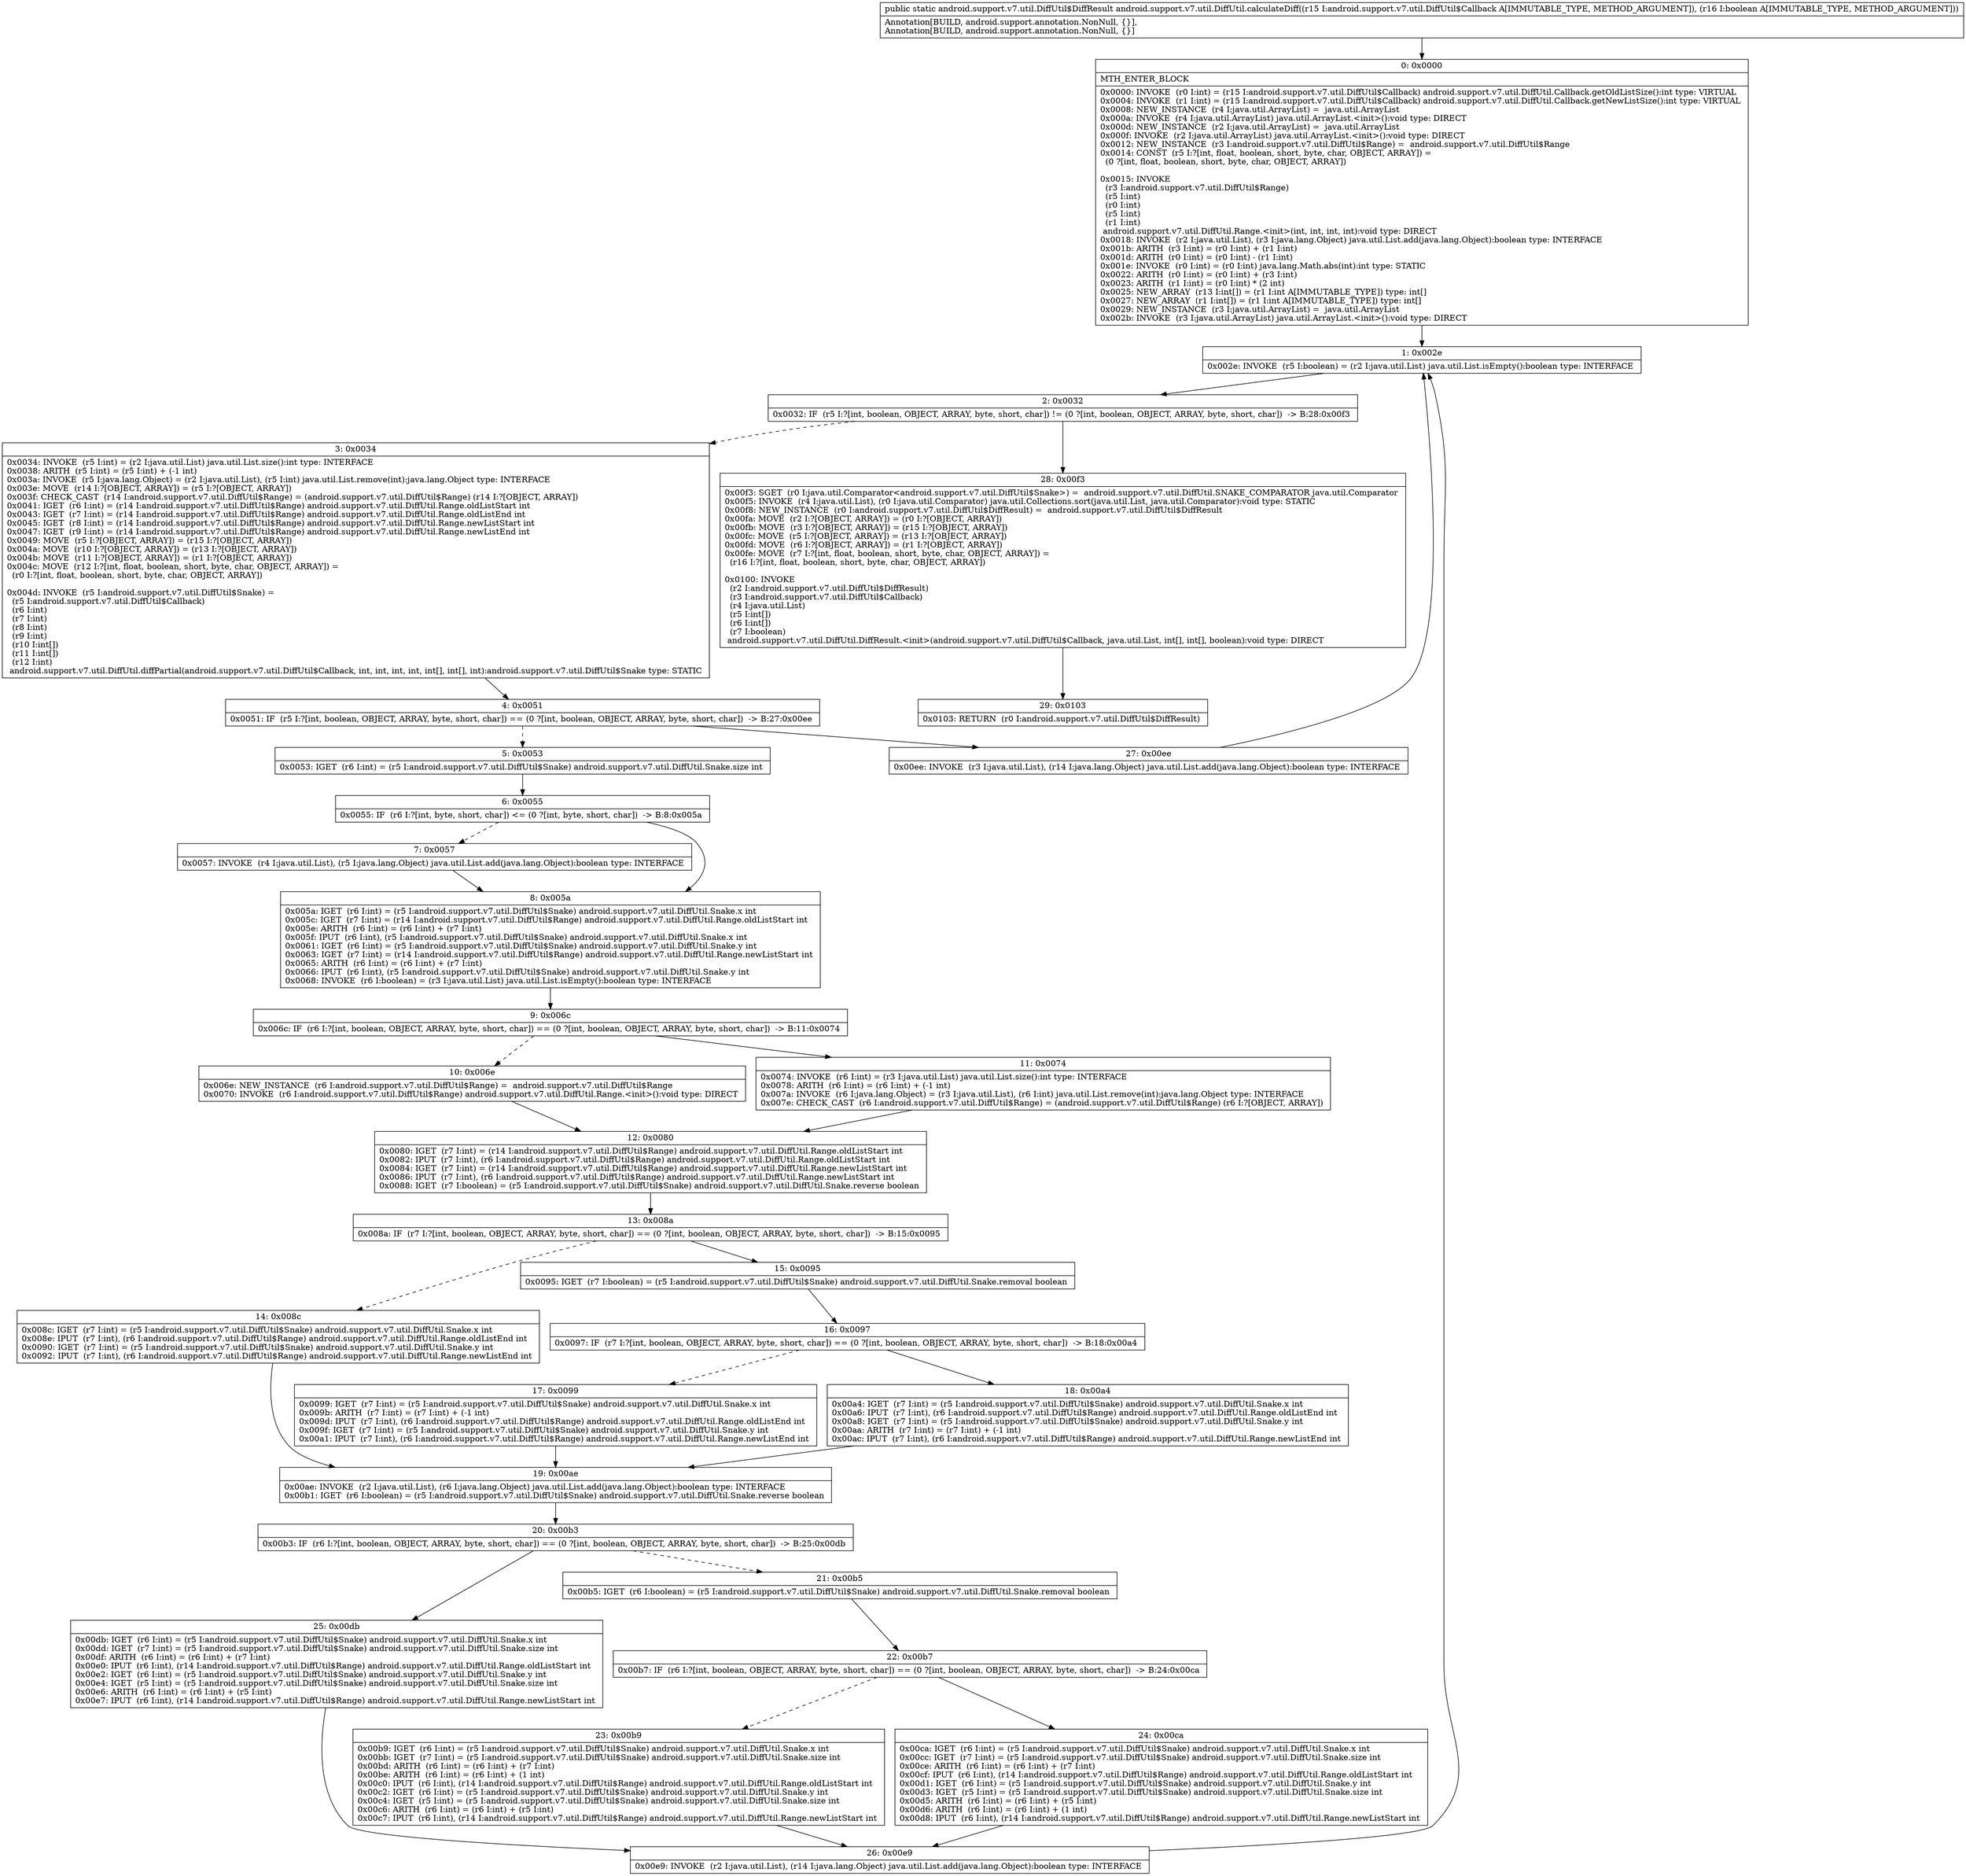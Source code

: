 digraph "CFG forandroid.support.v7.util.DiffUtil.calculateDiff(Landroid\/support\/v7\/util\/DiffUtil$Callback;Z)Landroid\/support\/v7\/util\/DiffUtil$DiffResult;" {
Node_0 [shape=record,label="{0\:\ 0x0000|MTH_ENTER_BLOCK\l|0x0000: INVOKE  (r0 I:int) = (r15 I:android.support.v7.util.DiffUtil$Callback) android.support.v7.util.DiffUtil.Callback.getOldListSize():int type: VIRTUAL \l0x0004: INVOKE  (r1 I:int) = (r15 I:android.support.v7.util.DiffUtil$Callback) android.support.v7.util.DiffUtil.Callback.getNewListSize():int type: VIRTUAL \l0x0008: NEW_INSTANCE  (r4 I:java.util.ArrayList) =  java.util.ArrayList \l0x000a: INVOKE  (r4 I:java.util.ArrayList) java.util.ArrayList.\<init\>():void type: DIRECT \l0x000d: NEW_INSTANCE  (r2 I:java.util.ArrayList) =  java.util.ArrayList \l0x000f: INVOKE  (r2 I:java.util.ArrayList) java.util.ArrayList.\<init\>():void type: DIRECT \l0x0012: NEW_INSTANCE  (r3 I:android.support.v7.util.DiffUtil$Range) =  android.support.v7.util.DiffUtil$Range \l0x0014: CONST  (r5 I:?[int, float, boolean, short, byte, char, OBJECT, ARRAY]) = \l  (0 ?[int, float, boolean, short, byte, char, OBJECT, ARRAY])\l \l0x0015: INVOKE  \l  (r3 I:android.support.v7.util.DiffUtil$Range)\l  (r5 I:int)\l  (r0 I:int)\l  (r5 I:int)\l  (r1 I:int)\l android.support.v7.util.DiffUtil.Range.\<init\>(int, int, int, int):void type: DIRECT \l0x0018: INVOKE  (r2 I:java.util.List), (r3 I:java.lang.Object) java.util.List.add(java.lang.Object):boolean type: INTERFACE \l0x001b: ARITH  (r3 I:int) = (r0 I:int) + (r1 I:int) \l0x001d: ARITH  (r0 I:int) = (r0 I:int) \- (r1 I:int) \l0x001e: INVOKE  (r0 I:int) = (r0 I:int) java.lang.Math.abs(int):int type: STATIC \l0x0022: ARITH  (r0 I:int) = (r0 I:int) + (r3 I:int) \l0x0023: ARITH  (r1 I:int) = (r0 I:int) * (2 int) \l0x0025: NEW_ARRAY  (r13 I:int[]) = (r1 I:int A[IMMUTABLE_TYPE]) type: int[] \l0x0027: NEW_ARRAY  (r1 I:int[]) = (r1 I:int A[IMMUTABLE_TYPE]) type: int[] \l0x0029: NEW_INSTANCE  (r3 I:java.util.ArrayList) =  java.util.ArrayList \l0x002b: INVOKE  (r3 I:java.util.ArrayList) java.util.ArrayList.\<init\>():void type: DIRECT \l}"];
Node_1 [shape=record,label="{1\:\ 0x002e|0x002e: INVOKE  (r5 I:boolean) = (r2 I:java.util.List) java.util.List.isEmpty():boolean type: INTERFACE \l}"];
Node_2 [shape=record,label="{2\:\ 0x0032|0x0032: IF  (r5 I:?[int, boolean, OBJECT, ARRAY, byte, short, char]) != (0 ?[int, boolean, OBJECT, ARRAY, byte, short, char])  \-\> B:28:0x00f3 \l}"];
Node_3 [shape=record,label="{3\:\ 0x0034|0x0034: INVOKE  (r5 I:int) = (r2 I:java.util.List) java.util.List.size():int type: INTERFACE \l0x0038: ARITH  (r5 I:int) = (r5 I:int) + (\-1 int) \l0x003a: INVOKE  (r5 I:java.lang.Object) = (r2 I:java.util.List), (r5 I:int) java.util.List.remove(int):java.lang.Object type: INTERFACE \l0x003e: MOVE  (r14 I:?[OBJECT, ARRAY]) = (r5 I:?[OBJECT, ARRAY]) \l0x003f: CHECK_CAST  (r14 I:android.support.v7.util.DiffUtil$Range) = (android.support.v7.util.DiffUtil$Range) (r14 I:?[OBJECT, ARRAY]) \l0x0041: IGET  (r6 I:int) = (r14 I:android.support.v7.util.DiffUtil$Range) android.support.v7.util.DiffUtil.Range.oldListStart int \l0x0043: IGET  (r7 I:int) = (r14 I:android.support.v7.util.DiffUtil$Range) android.support.v7.util.DiffUtil.Range.oldListEnd int \l0x0045: IGET  (r8 I:int) = (r14 I:android.support.v7.util.DiffUtil$Range) android.support.v7.util.DiffUtil.Range.newListStart int \l0x0047: IGET  (r9 I:int) = (r14 I:android.support.v7.util.DiffUtil$Range) android.support.v7.util.DiffUtil.Range.newListEnd int \l0x0049: MOVE  (r5 I:?[OBJECT, ARRAY]) = (r15 I:?[OBJECT, ARRAY]) \l0x004a: MOVE  (r10 I:?[OBJECT, ARRAY]) = (r13 I:?[OBJECT, ARRAY]) \l0x004b: MOVE  (r11 I:?[OBJECT, ARRAY]) = (r1 I:?[OBJECT, ARRAY]) \l0x004c: MOVE  (r12 I:?[int, float, boolean, short, byte, char, OBJECT, ARRAY]) = \l  (r0 I:?[int, float, boolean, short, byte, char, OBJECT, ARRAY])\l \l0x004d: INVOKE  (r5 I:android.support.v7.util.DiffUtil$Snake) = \l  (r5 I:android.support.v7.util.DiffUtil$Callback)\l  (r6 I:int)\l  (r7 I:int)\l  (r8 I:int)\l  (r9 I:int)\l  (r10 I:int[])\l  (r11 I:int[])\l  (r12 I:int)\l android.support.v7.util.DiffUtil.diffPartial(android.support.v7.util.DiffUtil$Callback, int, int, int, int, int[], int[], int):android.support.v7.util.DiffUtil$Snake type: STATIC \l}"];
Node_4 [shape=record,label="{4\:\ 0x0051|0x0051: IF  (r5 I:?[int, boolean, OBJECT, ARRAY, byte, short, char]) == (0 ?[int, boolean, OBJECT, ARRAY, byte, short, char])  \-\> B:27:0x00ee \l}"];
Node_5 [shape=record,label="{5\:\ 0x0053|0x0053: IGET  (r6 I:int) = (r5 I:android.support.v7.util.DiffUtil$Snake) android.support.v7.util.DiffUtil.Snake.size int \l}"];
Node_6 [shape=record,label="{6\:\ 0x0055|0x0055: IF  (r6 I:?[int, byte, short, char]) \<= (0 ?[int, byte, short, char])  \-\> B:8:0x005a \l}"];
Node_7 [shape=record,label="{7\:\ 0x0057|0x0057: INVOKE  (r4 I:java.util.List), (r5 I:java.lang.Object) java.util.List.add(java.lang.Object):boolean type: INTERFACE \l}"];
Node_8 [shape=record,label="{8\:\ 0x005a|0x005a: IGET  (r6 I:int) = (r5 I:android.support.v7.util.DiffUtil$Snake) android.support.v7.util.DiffUtil.Snake.x int \l0x005c: IGET  (r7 I:int) = (r14 I:android.support.v7.util.DiffUtil$Range) android.support.v7.util.DiffUtil.Range.oldListStart int \l0x005e: ARITH  (r6 I:int) = (r6 I:int) + (r7 I:int) \l0x005f: IPUT  (r6 I:int), (r5 I:android.support.v7.util.DiffUtil$Snake) android.support.v7.util.DiffUtil.Snake.x int \l0x0061: IGET  (r6 I:int) = (r5 I:android.support.v7.util.DiffUtil$Snake) android.support.v7.util.DiffUtil.Snake.y int \l0x0063: IGET  (r7 I:int) = (r14 I:android.support.v7.util.DiffUtil$Range) android.support.v7.util.DiffUtil.Range.newListStart int \l0x0065: ARITH  (r6 I:int) = (r6 I:int) + (r7 I:int) \l0x0066: IPUT  (r6 I:int), (r5 I:android.support.v7.util.DiffUtil$Snake) android.support.v7.util.DiffUtil.Snake.y int \l0x0068: INVOKE  (r6 I:boolean) = (r3 I:java.util.List) java.util.List.isEmpty():boolean type: INTERFACE \l}"];
Node_9 [shape=record,label="{9\:\ 0x006c|0x006c: IF  (r6 I:?[int, boolean, OBJECT, ARRAY, byte, short, char]) == (0 ?[int, boolean, OBJECT, ARRAY, byte, short, char])  \-\> B:11:0x0074 \l}"];
Node_10 [shape=record,label="{10\:\ 0x006e|0x006e: NEW_INSTANCE  (r6 I:android.support.v7.util.DiffUtil$Range) =  android.support.v7.util.DiffUtil$Range \l0x0070: INVOKE  (r6 I:android.support.v7.util.DiffUtil$Range) android.support.v7.util.DiffUtil.Range.\<init\>():void type: DIRECT \l}"];
Node_11 [shape=record,label="{11\:\ 0x0074|0x0074: INVOKE  (r6 I:int) = (r3 I:java.util.List) java.util.List.size():int type: INTERFACE \l0x0078: ARITH  (r6 I:int) = (r6 I:int) + (\-1 int) \l0x007a: INVOKE  (r6 I:java.lang.Object) = (r3 I:java.util.List), (r6 I:int) java.util.List.remove(int):java.lang.Object type: INTERFACE \l0x007e: CHECK_CAST  (r6 I:android.support.v7.util.DiffUtil$Range) = (android.support.v7.util.DiffUtil$Range) (r6 I:?[OBJECT, ARRAY]) \l}"];
Node_12 [shape=record,label="{12\:\ 0x0080|0x0080: IGET  (r7 I:int) = (r14 I:android.support.v7.util.DiffUtil$Range) android.support.v7.util.DiffUtil.Range.oldListStart int \l0x0082: IPUT  (r7 I:int), (r6 I:android.support.v7.util.DiffUtil$Range) android.support.v7.util.DiffUtil.Range.oldListStart int \l0x0084: IGET  (r7 I:int) = (r14 I:android.support.v7.util.DiffUtil$Range) android.support.v7.util.DiffUtil.Range.newListStart int \l0x0086: IPUT  (r7 I:int), (r6 I:android.support.v7.util.DiffUtil$Range) android.support.v7.util.DiffUtil.Range.newListStart int \l0x0088: IGET  (r7 I:boolean) = (r5 I:android.support.v7.util.DiffUtil$Snake) android.support.v7.util.DiffUtil.Snake.reverse boolean \l}"];
Node_13 [shape=record,label="{13\:\ 0x008a|0x008a: IF  (r7 I:?[int, boolean, OBJECT, ARRAY, byte, short, char]) == (0 ?[int, boolean, OBJECT, ARRAY, byte, short, char])  \-\> B:15:0x0095 \l}"];
Node_14 [shape=record,label="{14\:\ 0x008c|0x008c: IGET  (r7 I:int) = (r5 I:android.support.v7.util.DiffUtil$Snake) android.support.v7.util.DiffUtil.Snake.x int \l0x008e: IPUT  (r7 I:int), (r6 I:android.support.v7.util.DiffUtil$Range) android.support.v7.util.DiffUtil.Range.oldListEnd int \l0x0090: IGET  (r7 I:int) = (r5 I:android.support.v7.util.DiffUtil$Snake) android.support.v7.util.DiffUtil.Snake.y int \l0x0092: IPUT  (r7 I:int), (r6 I:android.support.v7.util.DiffUtil$Range) android.support.v7.util.DiffUtil.Range.newListEnd int \l}"];
Node_15 [shape=record,label="{15\:\ 0x0095|0x0095: IGET  (r7 I:boolean) = (r5 I:android.support.v7.util.DiffUtil$Snake) android.support.v7.util.DiffUtil.Snake.removal boolean \l}"];
Node_16 [shape=record,label="{16\:\ 0x0097|0x0097: IF  (r7 I:?[int, boolean, OBJECT, ARRAY, byte, short, char]) == (0 ?[int, boolean, OBJECT, ARRAY, byte, short, char])  \-\> B:18:0x00a4 \l}"];
Node_17 [shape=record,label="{17\:\ 0x0099|0x0099: IGET  (r7 I:int) = (r5 I:android.support.v7.util.DiffUtil$Snake) android.support.v7.util.DiffUtil.Snake.x int \l0x009b: ARITH  (r7 I:int) = (r7 I:int) + (\-1 int) \l0x009d: IPUT  (r7 I:int), (r6 I:android.support.v7.util.DiffUtil$Range) android.support.v7.util.DiffUtil.Range.oldListEnd int \l0x009f: IGET  (r7 I:int) = (r5 I:android.support.v7.util.DiffUtil$Snake) android.support.v7.util.DiffUtil.Snake.y int \l0x00a1: IPUT  (r7 I:int), (r6 I:android.support.v7.util.DiffUtil$Range) android.support.v7.util.DiffUtil.Range.newListEnd int \l}"];
Node_18 [shape=record,label="{18\:\ 0x00a4|0x00a4: IGET  (r7 I:int) = (r5 I:android.support.v7.util.DiffUtil$Snake) android.support.v7.util.DiffUtil.Snake.x int \l0x00a6: IPUT  (r7 I:int), (r6 I:android.support.v7.util.DiffUtil$Range) android.support.v7.util.DiffUtil.Range.oldListEnd int \l0x00a8: IGET  (r7 I:int) = (r5 I:android.support.v7.util.DiffUtil$Snake) android.support.v7.util.DiffUtil.Snake.y int \l0x00aa: ARITH  (r7 I:int) = (r7 I:int) + (\-1 int) \l0x00ac: IPUT  (r7 I:int), (r6 I:android.support.v7.util.DiffUtil$Range) android.support.v7.util.DiffUtil.Range.newListEnd int \l}"];
Node_19 [shape=record,label="{19\:\ 0x00ae|0x00ae: INVOKE  (r2 I:java.util.List), (r6 I:java.lang.Object) java.util.List.add(java.lang.Object):boolean type: INTERFACE \l0x00b1: IGET  (r6 I:boolean) = (r5 I:android.support.v7.util.DiffUtil$Snake) android.support.v7.util.DiffUtil.Snake.reverse boolean \l}"];
Node_20 [shape=record,label="{20\:\ 0x00b3|0x00b3: IF  (r6 I:?[int, boolean, OBJECT, ARRAY, byte, short, char]) == (0 ?[int, boolean, OBJECT, ARRAY, byte, short, char])  \-\> B:25:0x00db \l}"];
Node_21 [shape=record,label="{21\:\ 0x00b5|0x00b5: IGET  (r6 I:boolean) = (r5 I:android.support.v7.util.DiffUtil$Snake) android.support.v7.util.DiffUtil.Snake.removal boolean \l}"];
Node_22 [shape=record,label="{22\:\ 0x00b7|0x00b7: IF  (r6 I:?[int, boolean, OBJECT, ARRAY, byte, short, char]) == (0 ?[int, boolean, OBJECT, ARRAY, byte, short, char])  \-\> B:24:0x00ca \l}"];
Node_23 [shape=record,label="{23\:\ 0x00b9|0x00b9: IGET  (r6 I:int) = (r5 I:android.support.v7.util.DiffUtil$Snake) android.support.v7.util.DiffUtil.Snake.x int \l0x00bb: IGET  (r7 I:int) = (r5 I:android.support.v7.util.DiffUtil$Snake) android.support.v7.util.DiffUtil.Snake.size int \l0x00bd: ARITH  (r6 I:int) = (r6 I:int) + (r7 I:int) \l0x00be: ARITH  (r6 I:int) = (r6 I:int) + (1 int) \l0x00c0: IPUT  (r6 I:int), (r14 I:android.support.v7.util.DiffUtil$Range) android.support.v7.util.DiffUtil.Range.oldListStart int \l0x00c2: IGET  (r6 I:int) = (r5 I:android.support.v7.util.DiffUtil$Snake) android.support.v7.util.DiffUtil.Snake.y int \l0x00c4: IGET  (r5 I:int) = (r5 I:android.support.v7.util.DiffUtil$Snake) android.support.v7.util.DiffUtil.Snake.size int \l0x00c6: ARITH  (r6 I:int) = (r6 I:int) + (r5 I:int) \l0x00c7: IPUT  (r6 I:int), (r14 I:android.support.v7.util.DiffUtil$Range) android.support.v7.util.DiffUtil.Range.newListStart int \l}"];
Node_24 [shape=record,label="{24\:\ 0x00ca|0x00ca: IGET  (r6 I:int) = (r5 I:android.support.v7.util.DiffUtil$Snake) android.support.v7.util.DiffUtil.Snake.x int \l0x00cc: IGET  (r7 I:int) = (r5 I:android.support.v7.util.DiffUtil$Snake) android.support.v7.util.DiffUtil.Snake.size int \l0x00ce: ARITH  (r6 I:int) = (r6 I:int) + (r7 I:int) \l0x00cf: IPUT  (r6 I:int), (r14 I:android.support.v7.util.DiffUtil$Range) android.support.v7.util.DiffUtil.Range.oldListStart int \l0x00d1: IGET  (r6 I:int) = (r5 I:android.support.v7.util.DiffUtil$Snake) android.support.v7.util.DiffUtil.Snake.y int \l0x00d3: IGET  (r5 I:int) = (r5 I:android.support.v7.util.DiffUtil$Snake) android.support.v7.util.DiffUtil.Snake.size int \l0x00d5: ARITH  (r6 I:int) = (r6 I:int) + (r5 I:int) \l0x00d6: ARITH  (r6 I:int) = (r6 I:int) + (1 int) \l0x00d8: IPUT  (r6 I:int), (r14 I:android.support.v7.util.DiffUtil$Range) android.support.v7.util.DiffUtil.Range.newListStart int \l}"];
Node_25 [shape=record,label="{25\:\ 0x00db|0x00db: IGET  (r6 I:int) = (r5 I:android.support.v7.util.DiffUtil$Snake) android.support.v7.util.DiffUtil.Snake.x int \l0x00dd: IGET  (r7 I:int) = (r5 I:android.support.v7.util.DiffUtil$Snake) android.support.v7.util.DiffUtil.Snake.size int \l0x00df: ARITH  (r6 I:int) = (r6 I:int) + (r7 I:int) \l0x00e0: IPUT  (r6 I:int), (r14 I:android.support.v7.util.DiffUtil$Range) android.support.v7.util.DiffUtil.Range.oldListStart int \l0x00e2: IGET  (r6 I:int) = (r5 I:android.support.v7.util.DiffUtil$Snake) android.support.v7.util.DiffUtil.Snake.y int \l0x00e4: IGET  (r5 I:int) = (r5 I:android.support.v7.util.DiffUtil$Snake) android.support.v7.util.DiffUtil.Snake.size int \l0x00e6: ARITH  (r6 I:int) = (r6 I:int) + (r5 I:int) \l0x00e7: IPUT  (r6 I:int), (r14 I:android.support.v7.util.DiffUtil$Range) android.support.v7.util.DiffUtil.Range.newListStart int \l}"];
Node_26 [shape=record,label="{26\:\ 0x00e9|0x00e9: INVOKE  (r2 I:java.util.List), (r14 I:java.lang.Object) java.util.List.add(java.lang.Object):boolean type: INTERFACE \l}"];
Node_27 [shape=record,label="{27\:\ 0x00ee|0x00ee: INVOKE  (r3 I:java.util.List), (r14 I:java.lang.Object) java.util.List.add(java.lang.Object):boolean type: INTERFACE \l}"];
Node_28 [shape=record,label="{28\:\ 0x00f3|0x00f3: SGET  (r0 I:java.util.Comparator\<android.support.v7.util.DiffUtil$Snake\>) =  android.support.v7.util.DiffUtil.SNAKE_COMPARATOR java.util.Comparator \l0x00f5: INVOKE  (r4 I:java.util.List), (r0 I:java.util.Comparator) java.util.Collections.sort(java.util.List, java.util.Comparator):void type: STATIC \l0x00f8: NEW_INSTANCE  (r0 I:android.support.v7.util.DiffUtil$DiffResult) =  android.support.v7.util.DiffUtil$DiffResult \l0x00fa: MOVE  (r2 I:?[OBJECT, ARRAY]) = (r0 I:?[OBJECT, ARRAY]) \l0x00fb: MOVE  (r3 I:?[OBJECT, ARRAY]) = (r15 I:?[OBJECT, ARRAY]) \l0x00fc: MOVE  (r5 I:?[OBJECT, ARRAY]) = (r13 I:?[OBJECT, ARRAY]) \l0x00fd: MOVE  (r6 I:?[OBJECT, ARRAY]) = (r1 I:?[OBJECT, ARRAY]) \l0x00fe: MOVE  (r7 I:?[int, float, boolean, short, byte, char, OBJECT, ARRAY]) = \l  (r16 I:?[int, float, boolean, short, byte, char, OBJECT, ARRAY])\l \l0x0100: INVOKE  \l  (r2 I:android.support.v7.util.DiffUtil$DiffResult)\l  (r3 I:android.support.v7.util.DiffUtil$Callback)\l  (r4 I:java.util.List)\l  (r5 I:int[])\l  (r6 I:int[])\l  (r7 I:boolean)\l android.support.v7.util.DiffUtil.DiffResult.\<init\>(android.support.v7.util.DiffUtil$Callback, java.util.List, int[], int[], boolean):void type: DIRECT \l}"];
Node_29 [shape=record,label="{29\:\ 0x0103|0x0103: RETURN  (r0 I:android.support.v7.util.DiffUtil$DiffResult) \l}"];
MethodNode[shape=record,label="{public static android.support.v7.util.DiffUtil$DiffResult android.support.v7.util.DiffUtil.calculateDiff((r15 I:android.support.v7.util.DiffUtil$Callback A[IMMUTABLE_TYPE, METHOD_ARGUMENT]), (r16 I:boolean A[IMMUTABLE_TYPE, METHOD_ARGUMENT]))  | Annotation[BUILD, android.support.annotation.NonNull, \{\}], \lAnnotation[BUILD, android.support.annotation.NonNull, \{\}]\l}"];
MethodNode -> Node_0;
Node_0 -> Node_1;
Node_1 -> Node_2;
Node_2 -> Node_3[style=dashed];
Node_2 -> Node_28;
Node_3 -> Node_4;
Node_4 -> Node_5[style=dashed];
Node_4 -> Node_27;
Node_5 -> Node_6;
Node_6 -> Node_7[style=dashed];
Node_6 -> Node_8;
Node_7 -> Node_8;
Node_8 -> Node_9;
Node_9 -> Node_10[style=dashed];
Node_9 -> Node_11;
Node_10 -> Node_12;
Node_11 -> Node_12;
Node_12 -> Node_13;
Node_13 -> Node_14[style=dashed];
Node_13 -> Node_15;
Node_14 -> Node_19;
Node_15 -> Node_16;
Node_16 -> Node_17[style=dashed];
Node_16 -> Node_18;
Node_17 -> Node_19;
Node_18 -> Node_19;
Node_19 -> Node_20;
Node_20 -> Node_21[style=dashed];
Node_20 -> Node_25;
Node_21 -> Node_22;
Node_22 -> Node_23[style=dashed];
Node_22 -> Node_24;
Node_23 -> Node_26;
Node_24 -> Node_26;
Node_25 -> Node_26;
Node_26 -> Node_1;
Node_27 -> Node_1;
Node_28 -> Node_29;
}

